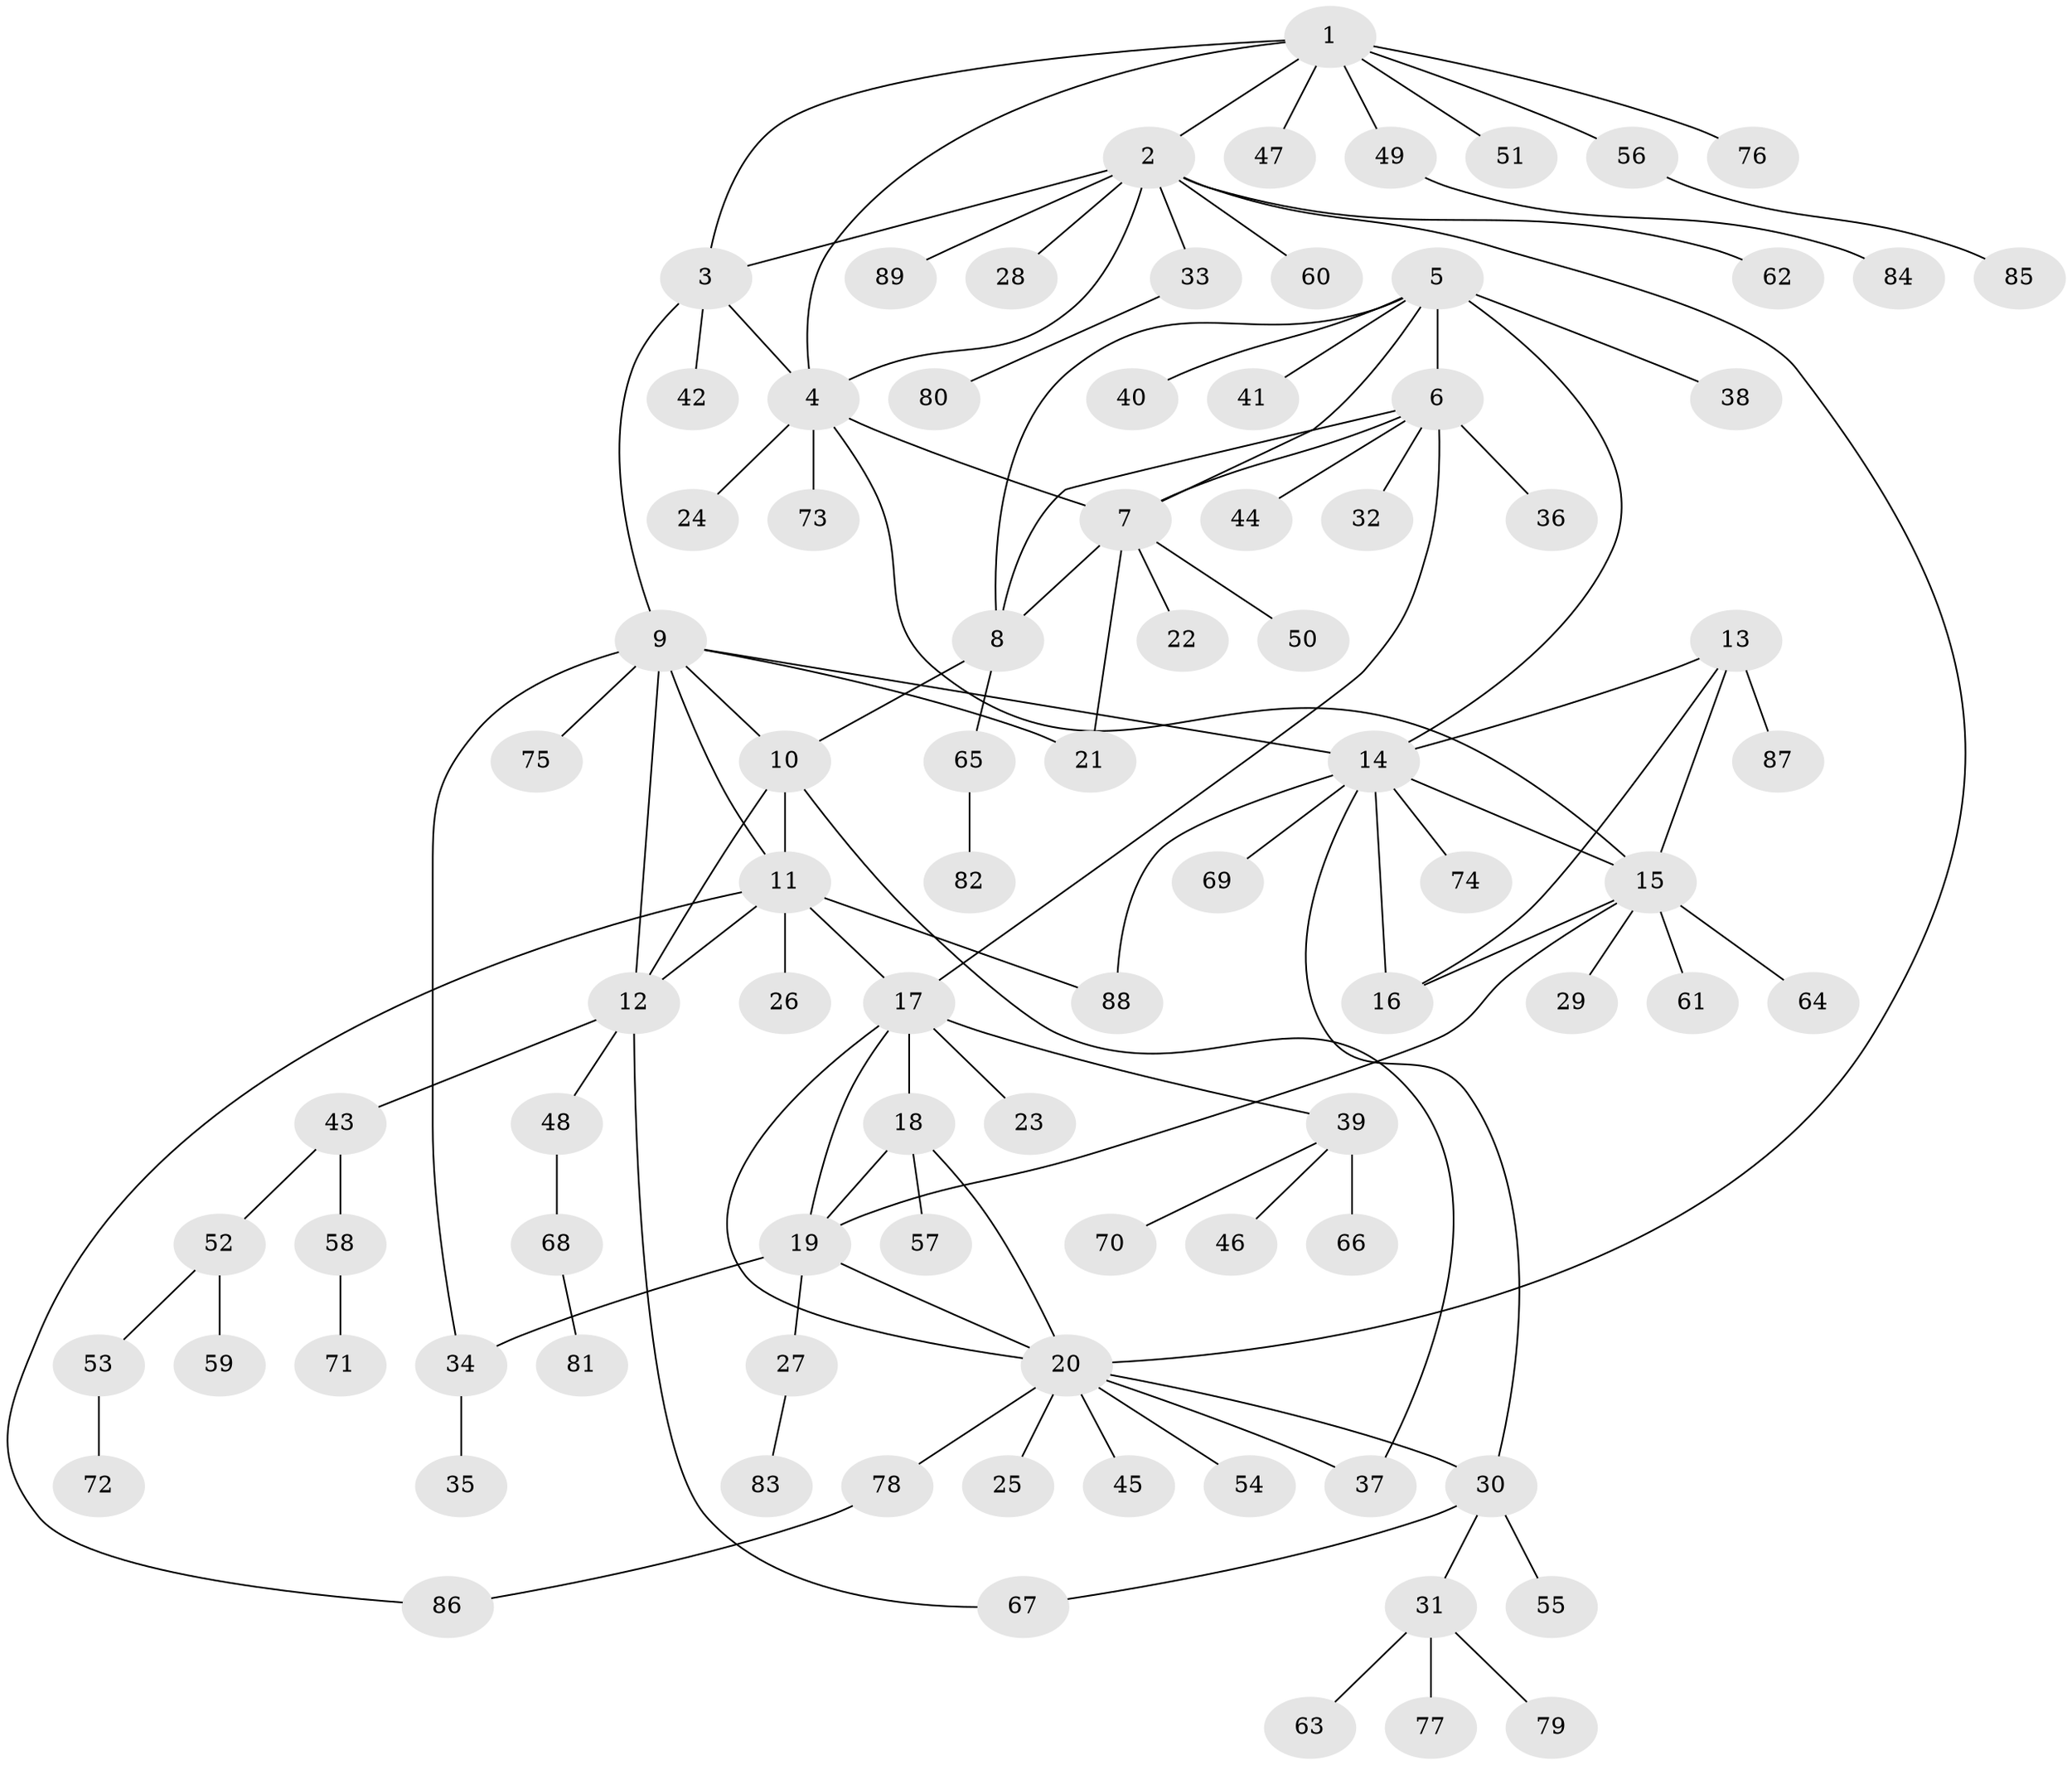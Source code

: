 // Generated by graph-tools (version 1.1) at 2025/26/03/09/25 03:26:38]
// undirected, 89 vertices, 116 edges
graph export_dot {
graph [start="1"]
  node [color=gray90,style=filled];
  1;
  2;
  3;
  4;
  5;
  6;
  7;
  8;
  9;
  10;
  11;
  12;
  13;
  14;
  15;
  16;
  17;
  18;
  19;
  20;
  21;
  22;
  23;
  24;
  25;
  26;
  27;
  28;
  29;
  30;
  31;
  32;
  33;
  34;
  35;
  36;
  37;
  38;
  39;
  40;
  41;
  42;
  43;
  44;
  45;
  46;
  47;
  48;
  49;
  50;
  51;
  52;
  53;
  54;
  55;
  56;
  57;
  58;
  59;
  60;
  61;
  62;
  63;
  64;
  65;
  66;
  67;
  68;
  69;
  70;
  71;
  72;
  73;
  74;
  75;
  76;
  77;
  78;
  79;
  80;
  81;
  82;
  83;
  84;
  85;
  86;
  87;
  88;
  89;
  1 -- 2;
  1 -- 3;
  1 -- 4;
  1 -- 47;
  1 -- 49;
  1 -- 51;
  1 -- 56;
  1 -- 76;
  2 -- 3;
  2 -- 4;
  2 -- 20;
  2 -- 28;
  2 -- 33;
  2 -- 60;
  2 -- 62;
  2 -- 89;
  3 -- 4;
  3 -- 9;
  3 -- 42;
  4 -- 7;
  4 -- 15;
  4 -- 24;
  4 -- 73;
  5 -- 6;
  5 -- 7;
  5 -- 8;
  5 -- 14;
  5 -- 38;
  5 -- 40;
  5 -- 41;
  6 -- 7;
  6 -- 8;
  6 -- 17;
  6 -- 32;
  6 -- 36;
  6 -- 44;
  7 -- 8;
  7 -- 21;
  7 -- 22;
  7 -- 50;
  8 -- 10;
  8 -- 65;
  9 -- 10;
  9 -- 11;
  9 -- 12;
  9 -- 14;
  9 -- 21;
  9 -- 34;
  9 -- 75;
  10 -- 11;
  10 -- 12;
  10 -- 37;
  11 -- 12;
  11 -- 17;
  11 -- 26;
  11 -- 86;
  11 -- 88;
  12 -- 43;
  12 -- 48;
  12 -- 67;
  13 -- 14;
  13 -- 15;
  13 -- 16;
  13 -- 87;
  14 -- 15;
  14 -- 16;
  14 -- 30;
  14 -- 69;
  14 -- 74;
  14 -- 88;
  15 -- 16;
  15 -- 19;
  15 -- 29;
  15 -- 61;
  15 -- 64;
  17 -- 18;
  17 -- 19;
  17 -- 20;
  17 -- 23;
  17 -- 39;
  18 -- 19;
  18 -- 20;
  18 -- 57;
  19 -- 20;
  19 -- 27;
  19 -- 34;
  20 -- 25;
  20 -- 30;
  20 -- 37;
  20 -- 45;
  20 -- 54;
  20 -- 78;
  27 -- 83;
  30 -- 31;
  30 -- 55;
  30 -- 67;
  31 -- 63;
  31 -- 77;
  31 -- 79;
  33 -- 80;
  34 -- 35;
  39 -- 46;
  39 -- 66;
  39 -- 70;
  43 -- 52;
  43 -- 58;
  48 -- 68;
  49 -- 84;
  52 -- 53;
  52 -- 59;
  53 -- 72;
  56 -- 85;
  58 -- 71;
  65 -- 82;
  68 -- 81;
  78 -- 86;
}
